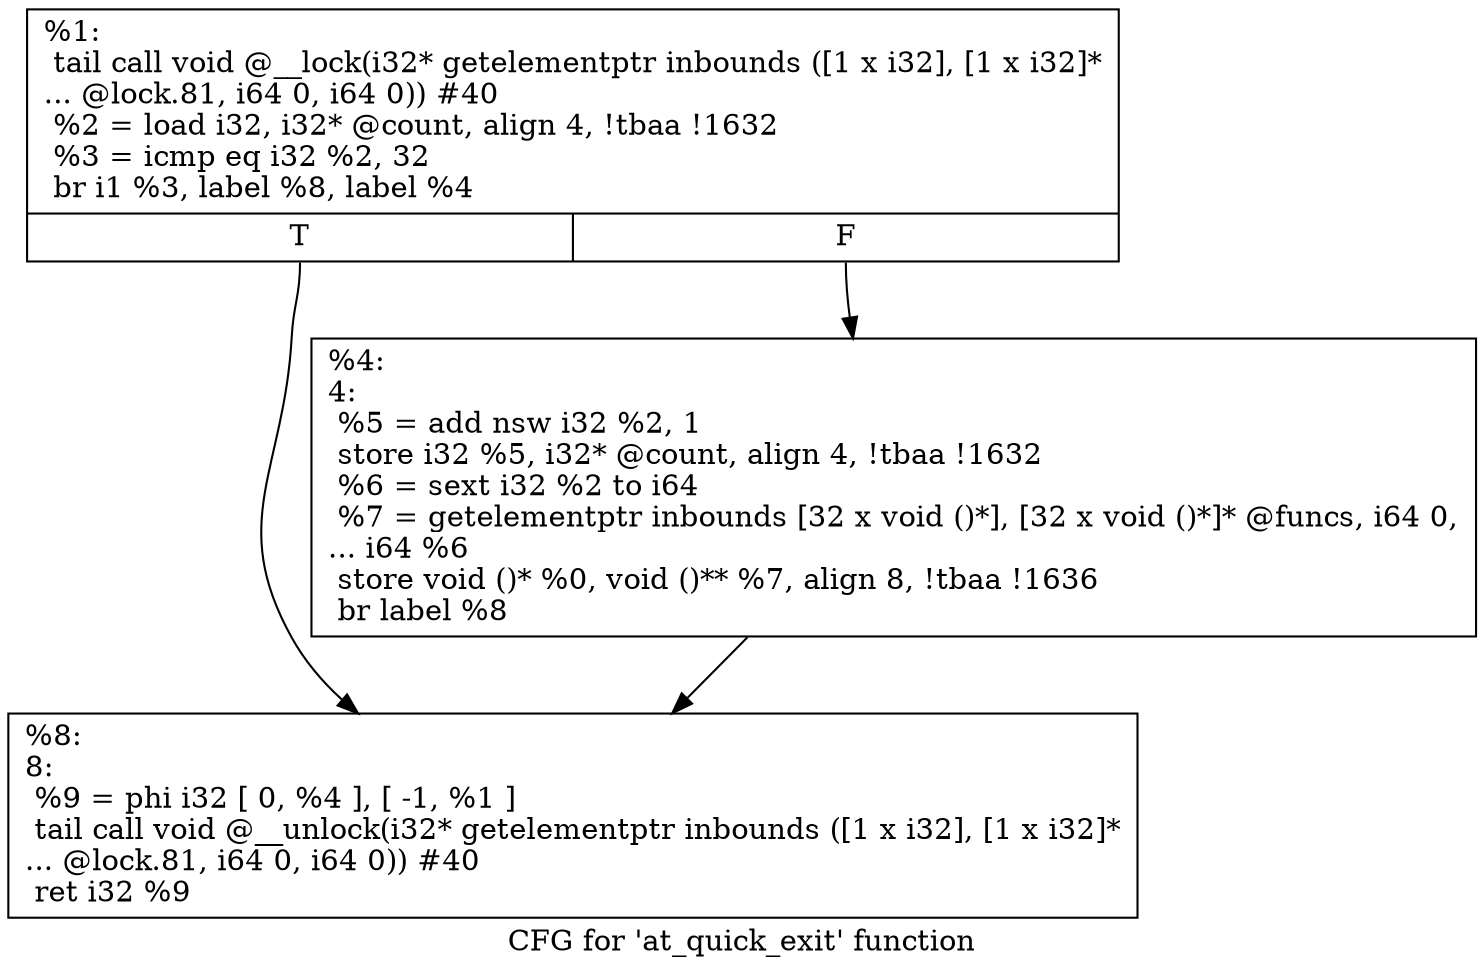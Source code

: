 digraph "CFG for 'at_quick_exit' function" {
	label="CFG for 'at_quick_exit' function";

	Node0x1a43120 [shape=record,label="{%1:\l  tail call void @__lock(i32* getelementptr inbounds ([1 x i32], [1 x i32]*\l... @lock.81, i64 0, i64 0)) #40\l  %2 = load i32, i32* @count, align 4, !tbaa !1632\l  %3 = icmp eq i32 %2, 32\l  br i1 %3, label %8, label %4\l|{<s0>T|<s1>F}}"];
	Node0x1a43120:s0 -> Node0x1a431c0;
	Node0x1a43120:s1 -> Node0x1a43170;
	Node0x1a43170 [shape=record,label="{%4:\l4:                                                \l  %5 = add nsw i32 %2, 1\l  store i32 %5, i32* @count, align 4, !tbaa !1632\l  %6 = sext i32 %2 to i64\l  %7 = getelementptr inbounds [32 x void ()*], [32 x void ()*]* @funcs, i64 0,\l... i64 %6\l  store void ()* %0, void ()** %7, align 8, !tbaa !1636\l  br label %8\l}"];
	Node0x1a43170 -> Node0x1a431c0;
	Node0x1a431c0 [shape=record,label="{%8:\l8:                                                \l  %9 = phi i32 [ 0, %4 ], [ -1, %1 ]\l  tail call void @__unlock(i32* getelementptr inbounds ([1 x i32], [1 x i32]*\l... @lock.81, i64 0, i64 0)) #40\l  ret i32 %9\l}"];
}
